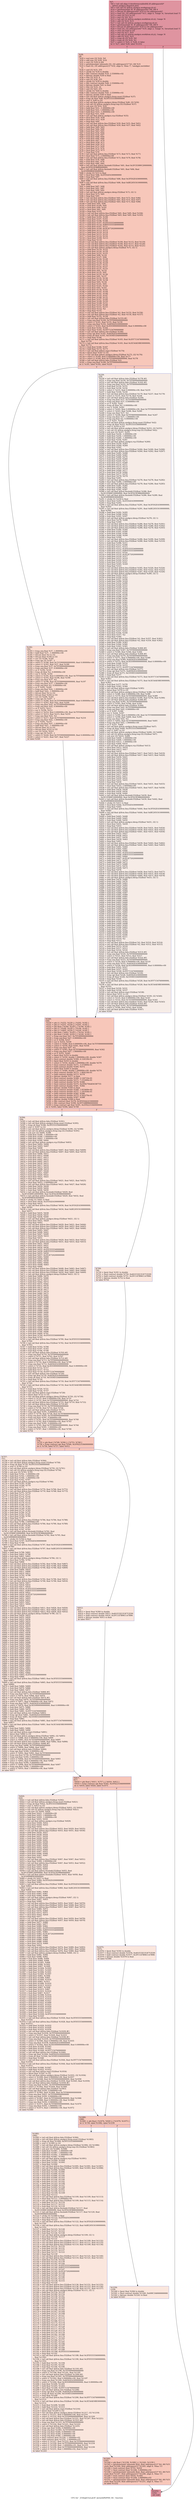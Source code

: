 digraph "CFG for '_Z18rgbUtoLab3F_kerneliifPjPfS0_S0_' function" {
	label="CFG for '_Z18rgbUtoLab3F_kerneliifPjPfS0_S0_' function";

	Node0x4d6b4e0 [shape=record,color="#b70d28ff", style=filled, fillcolor="#b70d2870",label="{%7:\l  %8 = tail call align 4 dereferenceable(64) i8 addrspace(4)*\l... @llvm.amdgcn.dispatch.ptr()\l  %9 = tail call i32 @llvm.amdgcn.workgroup.id.x()\l  %10 = getelementptr i8, i8 addrspace(4)* %8, i64 4\l  %11 = bitcast i8 addrspace(4)* %10 to i16 addrspace(4)*\l  %12 = load i16, i16 addrspace(4)* %11, align 4, !range !4, !invariant.load !5\l  %13 = zext i16 %12 to i32\l  %14 = mul i32 %9, %13\l  %15 = tail call i32 @llvm.amdgcn.workitem.id.x(), !range !6\l  %16 = add i32 %14, %15\l  %17 = tail call i32 @llvm.amdgcn.workgroup.id.y()\l  %18 = getelementptr i8, i8 addrspace(4)* %8, i64 6\l  %19 = bitcast i8 addrspace(4)* %18 to i16 addrspace(4)*\l  %20 = load i16, i16 addrspace(4)* %19, align 2, !range !4, !invariant.load !5\l  %21 = zext i16 %20 to i32\l  %22 = mul i32 %17, %21\l  %23 = tail call i32 @llvm.amdgcn.workitem.id.y(), !range !6\l  %24 = add i32 %22, %23\l  %25 = icmp slt i32 %16, %0\l  %26 = icmp slt i32 %24, %1\l  %27 = select i1 %25, i1 %26, i1 false\l  br i1 %27, label %28, label %1252\l|{<s0>T|<s1>F}}"];
	Node0x4d6b4e0:s0 -> Node0x4d6ef70;
	Node0x4d6b4e0:s1 -> Node0x4d6f000;
	Node0x4d6ef70 [shape=record,color="#3d50c3ff", style=filled, fillcolor="#ec7f6370",label="{%28:\l28:                                               \l  %29 = mul nsw i32 %24, %0\l  %30 = add nsw i32 %29, %16\l  %31 = sext i32 %30 to i64\l  %32 = getelementptr inbounds i32, i32 addrspace(1)* %3, i64 %31\l  %33 = load i32, i32 addrspace(1)* %32, align 4, !tbaa !7, !amdgpu.noclobber\l... !5\l  %34 = and i32 %33, 255\l  %35 = uitofp i32 %34 to double\l  %36 = fdiv contract double %35, 2.550000e+02\l  %37 = fptrunc double %36 to float\l  %38 = lshr i32 %33, 8\l  %39 = and i32 %38, 255\l  %40 = uitofp i32 %39 to double\l  %41 = fdiv contract double %40, 2.550000e+02\l  %42 = fptrunc double %41 to float\l  %43 = lshr i32 %33, 16\l  %44 = and i32 %43, 255\l  %45 = uitofp i32 %44 to double\l  %46 = fdiv contract double %45, 2.550000e+02\l  %47 = fptrunc double %46 to float\l  %48 = tail call float @llvm.amdgcn.frexp.mant.f32(float %37)\l  %49 = fcmp olt float %48, 0x3FE5555560000000\l  %50 = zext i1 %49 to i32\l  %51 = tail call float @llvm.amdgcn.ldexp.f32(float %48, i32 %50)\l  %52 = tail call i32 @llvm.amdgcn.frexp.exp.i32.f32(float %37)\l  %53 = sub nsw i32 %52, %50\l  %54 = fadd float %51, -1.000000e+00\l  %55 = fadd float %51, 1.000000e+00\l  %56 = fadd float %55, -1.000000e+00\l  %57 = fsub float %51, %56\l  %58 = tail call float @llvm.amdgcn.rcp.f32(float %55)\l  %59 = fmul float %54, %58\l  %60 = fmul float %55, %59\l  %61 = fneg float %60\l  %62 = tail call float @llvm.fma.f32(float %59, float %55, float %61)\l  %63 = tail call float @llvm.fma.f32(float %59, float %57, float %62)\l  %64 = fadd float %60, %63\l  %65 = fsub float %64, %60\l  %66 = fsub float %63, %65\l  %67 = fsub float %54, %64\l  %68 = fsub float %54, %67\l  %69 = fsub float %68, %64\l  %70 = fsub float %69, %66\l  %71 = fadd float %67, %70\l  %72 = fmul float %58, %71\l  %73 = fadd float %59, %72\l  %74 = fsub float %73, %59\l  %75 = fsub float %72, %74\l  %76 = fmul float %73, %73\l  %77 = fneg float %76\l  %78 = tail call float @llvm.fma.f32(float %73, float %73, float %77)\l  %79 = fmul float %75, 2.000000e+00\l  %80 = tail call float @llvm.fma.f32(float %73, float %79, float %78)\l  %81 = fadd float %76, %80\l  %82 = fsub float %81, %76\l  %83 = fsub float %80, %82\l  %84 = tail call float @llvm.fmuladd.f32(float %81, float 0x3FCED89C20000000,\l... float 0x3FD23E9880000000)\l  %85 = tail call float @llvm.fmuladd.f32(float %81, float %84, float\l... 0x3FD999BDE0000000)\l  %86 = sitofp i32 %53 to float\l  %87 = fmul float %86, 0x3FE62E4300000000\l  %88 = fneg float %87\l  %89 = tail call float @llvm.fma.f32(float %86, float 0x3FE62E4300000000,\l... float %88)\l  %90 = tail call float @llvm.fma.f32(float %86, float 0xBE205C6100000000,\l... float %89)\l  %91 = fadd float %87, %90\l  %92 = fsub float %91, %87\l  %93 = fsub float %90, %92\l  %94 = tail call float @llvm.amdgcn.ldexp.f32(float %73, i32 1)\l  %95 = fmul float %73, %81\l  %96 = fneg float %95\l  %97 = tail call float @llvm.fma.f32(float %81, float %73, float %96)\l  %98 = tail call float @llvm.fma.f32(float %81, float %75, float %97)\l  %99 = tail call float @llvm.fma.f32(float %83, float %73, float %98)\l  %100 = fadd float %95, %99\l  %101 = fsub float %100, %95\l  %102 = fsub float %99, %101\l  %103 = fmul float %81, %85\l  %104 = fneg float %103\l  %105 = tail call float @llvm.fma.f32(float %81, float %85, float %104)\l  %106 = tail call float @llvm.fma.f32(float %83, float %85, float %105)\l  %107 = fadd float %103, %106\l  %108 = fsub float %107, %103\l  %109 = fsub float %106, %108\l  %110 = fadd float %107, 0x3FE5555540000000\l  %111 = fadd float %110, 0xBFE5555540000000\l  %112 = fsub float %107, %111\l  %113 = fadd float %109, 0x3E2E720200000000\l  %114 = fadd float %113, %112\l  %115 = fadd float %110, %114\l  %116 = fsub float %115, %110\l  %117 = fsub float %114, %116\l  %118 = fmul float %100, %115\l  %119 = fneg float %118\l  %120 = tail call float @llvm.fma.f32(float %100, float %115, float %119)\l  %121 = tail call float @llvm.fma.f32(float %100, float %117, float %120)\l  %122 = tail call float @llvm.fma.f32(float %102, float %115, float %121)\l  %123 = tail call float @llvm.amdgcn.ldexp.f32(float %75, i32 1)\l  %124 = fadd float %118, %122\l  %125 = fsub float %124, %118\l  %126 = fsub float %122, %125\l  %127 = fadd float %94, %124\l  %128 = fsub float %127, %94\l  %129 = fsub float %124, %128\l  %130 = fadd float %123, %126\l  %131 = fadd float %130, %129\l  %132 = fadd float %127, %131\l  %133 = fsub float %132, %127\l  %134 = fsub float %131, %133\l  %135 = fadd float %91, %132\l  %136 = fsub float %135, %91\l  %137 = fsub float %135, %136\l  %138 = fsub float %91, %137\l  %139 = fsub float %132, %136\l  %140 = fadd float %139, %138\l  %141 = fadd float %93, %134\l  %142 = fsub float %141, %93\l  %143 = fsub float %141, %142\l  %144 = fsub float %93, %143\l  %145 = fsub float %134, %142\l  %146 = fadd float %145, %144\l  %147 = fadd float %141, %140\l  %148 = fadd float %135, %147\l  %149 = fsub float %148, %135\l  %150 = fsub float %147, %149\l  %151 = fadd float %146, %150\l  %152 = fadd float %148, %151\l  %153 = fsub float %152, %148\l  %154 = fsub float %151, %153\l  %155 = fmul float %152, %2\l  %156 = fneg float %155\l  %157 = tail call float @llvm.fma.f32(float %2, float %152, float %156)\l  %158 = tail call float @llvm.fma.f32(float %2, float %154, float %157)\l  %159 = fadd float %155, %158\l  %160 = tail call float @llvm.fabs.f32(float %155) #3\l  %161 = fcmp oeq float %160, 0x7FF0000000000000\l  %162 = select i1 %161, float %155, float %159\l  %163 = fcmp oeq float %162, 0x40562E4300000000\l  %164 = select i1 %163, float 0x3EE0000000000000, float 0.000000e+00\l  %165 = fsub float %162, %164\l  %166 = fmul float %165, 0x3FF7154760000000\l  %167 = tail call float @llvm.rint.f32(float %166)\l  %168 = fcmp ogt float %165, 0x40562E4300000000\l  %169 = fcmp olt float %165, 0xC059D1DA00000000\l  %170 = fneg float %166\l  %171 = tail call float @llvm.fma.f32(float %165, float 0x3FF7154760000000,\l... float %170)\l  %172 = tail call float @llvm.fma.f32(float %165, float 0x3E54AE0BE0000000,\l... float %171)\l  %173 = fsub float %166, %167\l  %174 = fadd float %172, %173\l  %175 = tail call float @llvm.exp2.f32(float %174)\l  %176 = fptosi float %167 to i32\l  %177 = tail call float @llvm.amdgcn.ldexp.f32(float %175, i32 %176)\l  %178 = select i1 %169, float 0.000000e+00, float %177\l  %179 = select i1 %168, float 0x7FF0000000000000, float %178\l  %180 = tail call float @llvm.fabs.f32(float %2)\l  %181 = fcmp oeq float %180, 0x7FF0000000000000\l  br i1 %181, label %182, label %229\l|{<s0>T|<s1>F}}"];
	Node0x4d6ef70:s0 -> Node0x4d77ae0;
	Node0x4d6ef70:s1 -> Node0x4d77b30;
	Node0x4d77ae0 [shape=record,color="#3d50c3ff", style=filled, fillcolor="#f7b39670",label="{%182:\l182:                                              \l  %183 = fcmp oeq float %37, 1.000000e+00\l  %184 = fadd float %37, -1.000000e+00\l  %185 = bitcast float %2 to i32\l  %186 = bitcast float %184 to i32\l  %187 = xor i32 %186, %185\l  %188 = icmp sgt i32 %187, -1\l  %189 = select i1 %188, float 0x7FF0000000000000, float 0.000000e+00\l  %190 = select i1 %183, float %37, float %189\l  %191 = fcmp oeq float %37, 0x7FF0000000000000\l  %192 = fcmp oeq float %37, 0.000000e+00\l  %193 = or i1 %192, %191\l  %194 = fcmp olt float %2, 0.000000e+00\l  %195 = xor i1 %194, %192\l  %196 = select i1 %195, float 0.000000e+00, float 0x7FF0000000000000\l  %197 = select i1 %193, float %196, float %190\l  %198 = fcmp uno float %37, %2\l  %199 = select i1 %198, float 0x7FF8000000000000, float %197\l  %200 = fcmp oeq float %37, 1.000000e+00\l  %201 = fcmp oeq float %2, 0.000000e+00\l  %202 = or i1 %201, %200\l  %203 = fcmp oeq float %42, 1.000000e+00\l  %204 = fadd float %42, -1.000000e+00\l  %205 = bitcast float %2 to i32\l  %206 = bitcast float %204 to i32\l  %207 = xor i32 %206, %205\l  %208 = icmp sgt i32 %207, -1\l  %209 = select i1 %208, float 0x7FF0000000000000, float 0.000000e+00\l  %210 = select i1 %203, float %42, float %209\l  %211 = fcmp oeq float %42, 0x7FF0000000000000\l  %212 = fcmp oeq float %42, 0.000000e+00\l  %213 = or i1 %212, %211\l  %214 = xor i1 %194, %212\l  %215 = select i1 %214, float 0.000000e+00, float 0x7FF0000000000000\l  %216 = select i1 %213, float %215, float %210\l  %217 = fcmp uno float %42, %2\l  %218 = select i1 %217, float 0x7FF8000000000000, float %216\l  %219 = fcmp oeq float %42, 1.000000e+00\l  %220 = or i1 %201, %219\l  %221 = fcmp oeq float %47, 1.000000e+00\l  %222 = fadd float %47, -1.000000e+00\l  %223 = bitcast float %2 to i32\l  %224 = bitcast float %222 to i32\l  %225 = xor i32 %224, %223\l  %226 = icmp sgt i32 %225, -1\l  %227 = select i1 %226, float 0x7FF0000000000000, float 0.000000e+00\l  %228 = select i1 %221, float %47, float %227\l  br label %549\l}"];
	Node0x4d77ae0 -> Node0x4d79710;
	Node0x4d77b30 [shape=record,color="#3d50c3ff", style=filled, fillcolor="#ead5c970",label="{%229:\l229:                                              \l  %230 = tail call float @llvm.fabs.f32(float %179) #3\l  %231 = fcmp oeq float %230, 0x7FF0000000000000\l  %232 = tail call float @llvm.fabs.f32(float %162) #3\l  %233 = fcmp oeq float %232, 0x7FF0000000000000\l  %234 = fsub float %159, %155\l  %235 = fsub float %158, %234\l  %236 = select i1 %233, float 0.000000e+00, float %235\l  %237 = fadd float %164, %236\l  %238 = tail call float @llvm.fma.f32(float %179, float %237, float %179)\l  %239 = select i1 %231, float %179, float %238\l  %240 = tail call float @llvm.fabs.f32(float %239)\l  %241 = fcmp oeq float %37, 0x7FF0000000000000\l  %242 = fcmp oeq float %37, 0.000000e+00\l  %243 = or i1 %242, %241\l  %244 = fcmp olt float %2, 0.000000e+00\l  %245 = xor i1 %244, %242\l  %246 = select i1 %245, float 0.000000e+00, float 0x7FF0000000000000\l  %247 = select i1 %243, float %246, float %240\l  %248 = fcmp uno float %37, %2\l  %249 = select i1 %248, float 0x7FF8000000000000, float %247\l  %250 = fcmp oeq float %37, 1.000000e+00\l  %251 = fcmp oeq float %2, 0.000000e+00\l  %252 = or i1 %251, %250\l  %253 = tail call float @llvm.amdgcn.frexp.mant.f32(float %42)\l  %254 = fcmp olt float %253, 0x3FE5555560000000\l  %255 = zext i1 %254 to i32\l  %256 = tail call float @llvm.amdgcn.ldexp.f32(float %253, i32 %255)\l  %257 = tail call i32 @llvm.amdgcn.frexp.exp.i32.f32(float %42)\l  %258 = sub nsw i32 %257, %255\l  %259 = fadd float %256, -1.000000e+00\l  %260 = fadd float %256, 1.000000e+00\l  %261 = fadd float %260, -1.000000e+00\l  %262 = fsub float %256, %261\l  %263 = tail call float @llvm.amdgcn.rcp.f32(float %260)\l  %264 = fmul float %259, %263\l  %265 = fmul float %260, %264\l  %266 = fneg float %265\l  %267 = tail call float @llvm.fma.f32(float %264, float %260, float %266)\l  %268 = tail call float @llvm.fma.f32(float %264, float %262, float %267)\l  %269 = fadd float %265, %268\l  %270 = fsub float %269, %265\l  %271 = fsub float %268, %270\l  %272 = fsub float %259, %269\l  %273 = fsub float %259, %272\l  %274 = fsub float %273, %269\l  %275 = fsub float %274, %271\l  %276 = fadd float %272, %275\l  %277 = fmul float %263, %276\l  %278 = fadd float %264, %277\l  %279 = fsub float %278, %264\l  %280 = fsub float %277, %279\l  %281 = fmul float %278, %278\l  %282 = fneg float %281\l  %283 = tail call float @llvm.fma.f32(float %278, float %278, float %282)\l  %284 = fmul float %280, 2.000000e+00\l  %285 = tail call float @llvm.fma.f32(float %278, float %284, float %283)\l  %286 = fadd float %281, %285\l  %287 = fsub float %286, %281\l  %288 = fsub float %285, %287\l  %289 = tail call float @llvm.fmuladd.f32(float %286, float\l... 0x3FCED89C20000000, float 0x3FD23E9880000000)\l  %290 = tail call float @llvm.fmuladd.f32(float %286, float %289, float\l... 0x3FD999BDE0000000)\l  %291 = sitofp i32 %258 to float\l  %292 = fmul float %291, 0x3FE62E4300000000\l  %293 = fneg float %292\l  %294 = tail call float @llvm.fma.f32(float %291, float 0x3FE62E4300000000,\l... float %293)\l  %295 = tail call float @llvm.fma.f32(float %291, float 0xBE205C6100000000,\l... float %294)\l  %296 = fadd float %292, %295\l  %297 = fsub float %296, %292\l  %298 = fsub float %295, %297\l  %299 = tail call float @llvm.amdgcn.ldexp.f32(float %278, i32 1)\l  %300 = fmul float %278, %286\l  %301 = fneg float %300\l  %302 = tail call float @llvm.fma.f32(float %286, float %278, float %301)\l  %303 = tail call float @llvm.fma.f32(float %286, float %280, float %302)\l  %304 = tail call float @llvm.fma.f32(float %288, float %278, float %303)\l  %305 = fadd float %300, %304\l  %306 = fsub float %305, %300\l  %307 = fsub float %304, %306\l  %308 = fmul float %286, %290\l  %309 = fneg float %308\l  %310 = tail call float @llvm.fma.f32(float %286, float %290, float %309)\l  %311 = tail call float @llvm.fma.f32(float %288, float %290, float %310)\l  %312 = fadd float %308, %311\l  %313 = fsub float %312, %308\l  %314 = fsub float %311, %313\l  %315 = fadd float %312, 0x3FE5555540000000\l  %316 = fadd float %315, 0xBFE5555540000000\l  %317 = fsub float %312, %316\l  %318 = fadd float %314, 0x3E2E720200000000\l  %319 = fadd float %318, %317\l  %320 = fadd float %315, %319\l  %321 = fsub float %320, %315\l  %322 = fsub float %319, %321\l  %323 = fmul float %305, %320\l  %324 = fneg float %323\l  %325 = tail call float @llvm.fma.f32(float %305, float %320, float %324)\l  %326 = tail call float @llvm.fma.f32(float %305, float %322, float %325)\l  %327 = tail call float @llvm.fma.f32(float %307, float %320, float %326)\l  %328 = tail call float @llvm.amdgcn.ldexp.f32(float %280, i32 1)\l  %329 = fadd float %323, %327\l  %330 = fsub float %329, %323\l  %331 = fsub float %327, %330\l  %332 = fadd float %299, %329\l  %333 = fsub float %332, %299\l  %334 = fsub float %329, %333\l  %335 = fadd float %328, %331\l  %336 = fadd float %335, %334\l  %337 = fadd float %332, %336\l  %338 = fsub float %337, %332\l  %339 = fsub float %336, %338\l  %340 = fadd float %296, %337\l  %341 = fsub float %340, %296\l  %342 = fsub float %340, %341\l  %343 = fsub float %296, %342\l  %344 = fsub float %337, %341\l  %345 = fadd float %344, %343\l  %346 = fadd float %298, %339\l  %347 = fsub float %346, %298\l  %348 = fsub float %346, %347\l  %349 = fsub float %298, %348\l  %350 = fsub float %339, %347\l  %351 = fadd float %350, %349\l  %352 = fadd float %346, %345\l  %353 = fadd float %340, %352\l  %354 = fsub float %353, %340\l  %355 = fsub float %352, %354\l  %356 = fadd float %351, %355\l  %357 = fadd float %353, %356\l  %358 = fsub float %357, %353\l  %359 = fsub float %356, %358\l  %360 = fmul float %357, %2\l  %361 = fneg float %360\l  %362 = tail call float @llvm.fma.f32(float %2, float %357, float %361)\l  %363 = tail call float @llvm.fma.f32(float %2, float %359, float %362)\l  %364 = fadd float %360, %363\l  %365 = fsub float %364, %360\l  %366 = fsub float %363, %365\l  %367 = tail call float @llvm.fabs.f32(float %360) #3\l  %368 = fcmp oeq float %367, 0x7FF0000000000000\l  %369 = select i1 %368, float %360, float %364\l  %370 = tail call float @llvm.fabs.f32(float %369) #3\l  %371 = fcmp oeq float %370, 0x7FF0000000000000\l  %372 = select i1 %371, float 0.000000e+00, float %366\l  %373 = fcmp oeq float %369, 0x40562E4300000000\l  %374 = select i1 %373, float 0x3EE0000000000000, float 0.000000e+00\l  %375 = fsub float %369, %374\l  %376 = fadd float %374, %372\l  %377 = fmul float %375, 0x3FF7154760000000\l  %378 = tail call float @llvm.rint.f32(float %377)\l  %379 = fcmp ogt float %375, 0x40562E4300000000\l  %380 = fcmp olt float %375, 0xC059D1DA00000000\l  %381 = fneg float %377\l  %382 = tail call float @llvm.fma.f32(float %375, float 0x3FF7154760000000,\l... float %381)\l  %383 = tail call float @llvm.fma.f32(float %375, float 0x3E54AE0BE0000000,\l... float %382)\l  %384 = fsub float %377, %378\l  %385 = fadd float %383, %384\l  %386 = tail call float @llvm.exp2.f32(float %385)\l  %387 = fptosi float %378 to i32\l  %388 = tail call float @llvm.amdgcn.ldexp.f32(float %386, i32 %387)\l  %389 = select i1 %380, float 0.000000e+00, float %388\l  %390 = select i1 %379, float 0x7FF0000000000000, float %389\l  %391 = tail call float @llvm.fma.f32(float %390, float %376, float %390)\l  %392 = tail call float @llvm.fabs.f32(float %390) #3\l  %393 = fcmp oeq float %392, 0x7FF0000000000000\l  %394 = select i1 %393, float %390, float %391\l  %395 = tail call float @llvm.fabs.f32(float %394)\l  %396 = fcmp oeq float %42, 0x7FF0000000000000\l  %397 = fcmp oeq float %42, 0.000000e+00\l  %398 = or i1 %397, %396\l  %399 = xor i1 %244, %397\l  %400 = select i1 %399, float 0.000000e+00, float 0x7FF0000000000000\l  %401 = select i1 %398, float %400, float %395\l  %402 = fcmp uno float %42, %2\l  %403 = select i1 %402, float 0x7FF8000000000000, float %401\l  %404 = fcmp oeq float %42, 1.000000e+00\l  %405 = or i1 %251, %404\l  %406 = tail call float @llvm.amdgcn.frexp.mant.f32(float %47)\l  %407 = fcmp olt float %406, 0x3FE5555560000000\l  %408 = zext i1 %407 to i32\l  %409 = tail call float @llvm.amdgcn.ldexp.f32(float %406, i32 %408)\l  %410 = tail call i32 @llvm.amdgcn.frexp.exp.i32.f32(float %47)\l  %411 = sub nsw i32 %410, %408\l  %412 = fadd float %409, -1.000000e+00\l  %413 = fadd float %409, 1.000000e+00\l  %414 = fadd float %413, -1.000000e+00\l  %415 = fsub float %409, %414\l  %416 = tail call float @llvm.amdgcn.rcp.f32(float %413)\l  %417 = fmul float %412, %416\l  %418 = fmul float %413, %417\l  %419 = fneg float %418\l  %420 = tail call float @llvm.fma.f32(float %417, float %413, float %419)\l  %421 = tail call float @llvm.fma.f32(float %417, float %415, float %420)\l  %422 = fadd float %418, %421\l  %423 = fsub float %422, %418\l  %424 = fsub float %421, %423\l  %425 = fsub float %412, %422\l  %426 = fsub float %412, %425\l  %427 = fsub float %426, %422\l  %428 = fsub float %427, %424\l  %429 = fadd float %425, %428\l  %430 = fmul float %416, %429\l  %431 = fadd float %417, %430\l  %432 = fsub float %431, %417\l  %433 = fsub float %430, %432\l  %434 = fmul float %431, %431\l  %435 = fneg float %434\l  %436 = tail call float @llvm.fma.f32(float %431, float %431, float %435)\l  %437 = fmul float %433, 2.000000e+00\l  %438 = tail call float @llvm.fma.f32(float %431, float %437, float %436)\l  %439 = fadd float %434, %438\l  %440 = fsub float %439, %434\l  %441 = fsub float %438, %440\l  %442 = tail call float @llvm.fmuladd.f32(float %439, float\l... 0x3FCED89C20000000, float 0x3FD23E9880000000)\l  %443 = tail call float @llvm.fmuladd.f32(float %439, float %442, float\l... 0x3FD999BDE0000000)\l  %444 = sitofp i32 %411 to float\l  %445 = fmul float %444, 0x3FE62E4300000000\l  %446 = fneg float %445\l  %447 = tail call float @llvm.fma.f32(float %444, float 0x3FE62E4300000000,\l... float %446)\l  %448 = tail call float @llvm.fma.f32(float %444, float 0xBE205C6100000000,\l... float %447)\l  %449 = fadd float %445, %448\l  %450 = fsub float %449, %445\l  %451 = fsub float %448, %450\l  %452 = tail call float @llvm.amdgcn.ldexp.f32(float %431, i32 1)\l  %453 = fmul float %431, %439\l  %454 = fneg float %453\l  %455 = tail call float @llvm.fma.f32(float %439, float %431, float %454)\l  %456 = tail call float @llvm.fma.f32(float %439, float %433, float %455)\l  %457 = tail call float @llvm.fma.f32(float %441, float %431, float %456)\l  %458 = fadd float %453, %457\l  %459 = fsub float %458, %453\l  %460 = fsub float %457, %459\l  %461 = fmul float %439, %443\l  %462 = fneg float %461\l  %463 = tail call float @llvm.fma.f32(float %439, float %443, float %462)\l  %464 = tail call float @llvm.fma.f32(float %441, float %443, float %463)\l  %465 = fadd float %461, %464\l  %466 = fsub float %465, %461\l  %467 = fsub float %464, %466\l  %468 = fadd float %465, 0x3FE5555540000000\l  %469 = fadd float %468, 0xBFE5555540000000\l  %470 = fsub float %465, %469\l  %471 = fadd float %467, 0x3E2E720200000000\l  %472 = fadd float %471, %470\l  %473 = fadd float %468, %472\l  %474 = fsub float %473, %468\l  %475 = fsub float %472, %474\l  %476 = fmul float %458, %473\l  %477 = fneg float %476\l  %478 = tail call float @llvm.fma.f32(float %458, float %473, float %477)\l  %479 = tail call float @llvm.fma.f32(float %458, float %475, float %478)\l  %480 = tail call float @llvm.fma.f32(float %460, float %473, float %479)\l  %481 = tail call float @llvm.amdgcn.ldexp.f32(float %433, i32 1)\l  %482 = fadd float %476, %480\l  %483 = fsub float %482, %476\l  %484 = fsub float %480, %483\l  %485 = fadd float %452, %482\l  %486 = fsub float %485, %452\l  %487 = fsub float %482, %486\l  %488 = fadd float %481, %484\l  %489 = fadd float %488, %487\l  %490 = fadd float %485, %489\l  %491 = fsub float %490, %485\l  %492 = fsub float %489, %491\l  %493 = fadd float %449, %490\l  %494 = fsub float %493, %449\l  %495 = fsub float %493, %494\l  %496 = fsub float %449, %495\l  %497 = fsub float %490, %494\l  %498 = fadd float %497, %496\l  %499 = fadd float %451, %492\l  %500 = fsub float %499, %451\l  %501 = fsub float %499, %500\l  %502 = fsub float %451, %501\l  %503 = fsub float %492, %500\l  %504 = fadd float %503, %502\l  %505 = fadd float %499, %498\l  %506 = fadd float %493, %505\l  %507 = fsub float %506, %493\l  %508 = fsub float %505, %507\l  %509 = fadd float %504, %508\l  %510 = fadd float %506, %509\l  %511 = fsub float %510, %506\l  %512 = fsub float %509, %511\l  %513 = fmul float %510, %2\l  %514 = fneg float %513\l  %515 = tail call float @llvm.fma.f32(float %2, float %510, float %514)\l  %516 = tail call float @llvm.fma.f32(float %2, float %512, float %515)\l  %517 = fadd float %513, %516\l  %518 = fsub float %517, %513\l  %519 = fsub float %516, %518\l  %520 = tail call float @llvm.fabs.f32(float %513) #3\l  %521 = fcmp oeq float %520, 0x7FF0000000000000\l  %522 = select i1 %521, float %513, float %517\l  %523 = tail call float @llvm.fabs.f32(float %522) #3\l  %524 = fcmp oeq float %523, 0x7FF0000000000000\l  %525 = select i1 %524, float 0.000000e+00, float %519\l  %526 = fcmp oeq float %522, 0x40562E4300000000\l  %527 = select i1 %526, float 0x3EE0000000000000, float 0.000000e+00\l  %528 = fsub float %522, %527\l  %529 = fadd float %527, %525\l  %530 = fmul float %528, 0x3FF7154760000000\l  %531 = tail call float @llvm.rint.f32(float %530)\l  %532 = fcmp ogt float %528, 0x40562E4300000000\l  %533 = fcmp olt float %528, 0xC059D1DA00000000\l  %534 = fneg float %530\l  %535 = tail call float @llvm.fma.f32(float %528, float 0x3FF7154760000000,\l... float %534)\l  %536 = tail call float @llvm.fma.f32(float %528, float 0x3E54AE0BE0000000,\l... float %535)\l  %537 = fsub float %530, %531\l  %538 = fadd float %536, %537\l  %539 = tail call float @llvm.exp2.f32(float %538)\l  %540 = fptosi float %531 to i32\l  %541 = tail call float @llvm.amdgcn.ldexp.f32(float %539, i32 %540)\l  %542 = select i1 %533, float 0.000000e+00, float %541\l  %543 = select i1 %532, float 0x7FF0000000000000, float %542\l  %544 = tail call float @llvm.fma.f32(float %543, float %529, float %543)\l  %545 = tail call float @llvm.fabs.f32(float %543) #3\l  %546 = fcmp oeq float %545, 0x7FF0000000000000\l  %547 = select i1 %546, float %543, float %544\l  %548 = tail call float @llvm.fabs.f32(float %547)\l  br label %549\l}"];
	Node0x4d77b30 -> Node0x4d79710;
	Node0x4d79710 [shape=record,color="#3d50c3ff", style=filled, fillcolor="#ec7f6370",label="{%549:\l549:                                              \l  %550 = phi i1 [ %252, %229 ], [ %202, %182 ]\l  %551 = phi i1 [ %251, %229 ], [ %201, %182 ]\l  %552 = phi float [ %249, %229 ], [ %199, %182 ]\l  %553 = phi i1 [ %244, %229 ], [ %194, %182 ]\l  %554 = phi i1 [ %405, %229 ], [ %220, %182 ]\l  %555 = phi float [ %403, %229 ], [ %218, %182 ]\l  %556 = phi float [ %548, %229 ], [ %228, %182 ]\l  %557 = fcmp oeq float %47, 0x7FF0000000000000\l  %558 = fcmp oeq float %47, 0.000000e+00\l  %559 = or i1 %558, %557\l  %560 = xor i1 %553, %558\l  %561 = select i1 %560, float 0.000000e+00, float 0x7FF0000000000000\l  %562 = select i1 %559, float %561, float %556\l  %563 = fcmp uno float %47, %2\l  %564 = select i1 %563, float 0x7FF8000000000000, float %562\l  %565 = fcmp oeq float %47, 1.000000e+00\l  %566 = or i1 %551, %565\l  %567 = fpext float %552 to double\l  %568 = select i1 %550, double 1.000000e+00, double %567\l  %569 = fmul contract double %568, 4.124530e-01\l  %570 = fpext float %555 to double\l  %571 = select i1 %554, double 1.000000e+00, double %570\l  %572 = fmul contract double %571, 3.575800e-01\l  %573 = fadd contract double %569, %572\l  %574 = fpext float %564 to double\l  %575 = select i1 %566, double 1.000000e+00, double %574\l  %576 = fmul contract double %575, 1.804230e-01\l  %577 = fadd contract double %573, %576\l  %578 = fptrunc double %577 to float\l  %579 = fmul contract double %568, 2.126710e-01\l  %580 = fmul contract double %571, 7.151600e-01\l  %581 = fadd contract double %579, %580\l  %582 = fmul contract double %575, 0x3FB279AAE6C8F755\l  %583 = fadd contract double %581, %582\l  %584 = fptrunc double %583 to float\l  %585 = fmul contract double %568, 1.933400e-02\l  %586 = fmul contract double %571, 1.191930e-01\l  %587 = fadd contract double %585, %586\l  %588 = fmul contract double %575, 9.502270e-01\l  %589 = fadd contract double %587, %588\l  %590 = fptrunc double %589 to float\l  %591 = fdiv contract float %578, 0x3FEE6A22C0000000\l  %592 = fdiv contract float %590, 0x3FF16B8960000000\l  %593 = fcmp contract ogt float %591, 0x3F82231840000000\l  br i1 %593, label %594, label %749\l|{<s0>T|<s1>F}}"];
	Node0x4d79710:s0 -> Node0x4d8a800;
	Node0x4d79710:s1 -> Node0x4d8a890;
	Node0x4d8a800 [shape=record,color="#3d50c3ff", style=filled, fillcolor="#f3c7b170",label="{%594:\l594:                                              \l  %595 = tail call float @llvm.fabs.f32(float %591)\l  %596 = tail call float @llvm.amdgcn.frexp.mant.f32(float %595)\l  %597 = fcmp olt float %596, 0x3FE5555560000000\l  %598 = zext i1 %597 to i32\l  %599 = tail call float @llvm.amdgcn.ldexp.f32(float %596, i32 %598)\l  %600 = tail call i32 @llvm.amdgcn.frexp.exp.i32.f32(float %595)\l  %601 = sub nsw i32 %600, %598\l  %602 = fadd float %599, -1.000000e+00\l  %603 = fadd float %599, 1.000000e+00\l  %604 = fadd float %603, -1.000000e+00\l  %605 = fsub float %599, %604\l  %606 = tail call float @llvm.amdgcn.rcp.f32(float %603)\l  %607 = fmul float %602, %606\l  %608 = fmul float %603, %607\l  %609 = fneg float %608\l  %610 = tail call float @llvm.fma.f32(float %607, float %603, float %609)\l  %611 = tail call float @llvm.fma.f32(float %607, float %605, float %610)\l  %612 = fadd float %608, %611\l  %613 = fsub float %612, %608\l  %614 = fsub float %611, %613\l  %615 = fsub float %602, %612\l  %616 = fsub float %602, %615\l  %617 = fsub float %616, %612\l  %618 = fsub float %617, %614\l  %619 = fadd float %615, %618\l  %620 = fmul float %606, %619\l  %621 = fadd float %607, %620\l  %622 = fsub float %621, %607\l  %623 = fsub float %620, %622\l  %624 = fmul float %621, %621\l  %625 = fneg float %624\l  %626 = tail call float @llvm.fma.f32(float %621, float %621, float %625)\l  %627 = fmul float %623, 2.000000e+00\l  %628 = tail call float @llvm.fma.f32(float %621, float %627, float %626)\l  %629 = fadd float %624, %628\l  %630 = fsub float %629, %624\l  %631 = fsub float %628, %630\l  %632 = tail call float @llvm.fmuladd.f32(float %629, float\l... 0x3FCED89C20000000, float 0x3FD23E9880000000)\l  %633 = tail call float @llvm.fmuladd.f32(float %629, float %632, float\l... 0x3FD999BDE0000000)\l  %634 = sitofp i32 %601 to float\l  %635 = fmul float %634, 0x3FE62E4300000000\l  %636 = fneg float %635\l  %637 = tail call float @llvm.fma.f32(float %634, float 0x3FE62E4300000000,\l... float %636)\l  %638 = tail call float @llvm.fma.f32(float %634, float 0xBE205C6100000000,\l... float %637)\l  %639 = fadd float %635, %638\l  %640 = fsub float %639, %635\l  %641 = fsub float %638, %640\l  %642 = tail call float @llvm.amdgcn.ldexp.f32(float %621, i32 1)\l  %643 = fmul float %621, %629\l  %644 = fneg float %643\l  %645 = tail call float @llvm.fma.f32(float %629, float %621, float %644)\l  %646 = tail call float @llvm.fma.f32(float %629, float %623, float %645)\l  %647 = tail call float @llvm.fma.f32(float %631, float %621, float %646)\l  %648 = fadd float %643, %647\l  %649 = fsub float %648, %643\l  %650 = fsub float %647, %649\l  %651 = fmul float %629, %633\l  %652 = fneg float %651\l  %653 = tail call float @llvm.fma.f32(float %629, float %633, float %652)\l  %654 = tail call float @llvm.fma.f32(float %631, float %633, float %653)\l  %655 = fadd float %651, %654\l  %656 = fsub float %655, %651\l  %657 = fsub float %654, %656\l  %658 = fadd float %655, 0x3FE5555540000000\l  %659 = fadd float %658, 0xBFE5555540000000\l  %660 = fsub float %655, %659\l  %661 = fadd float %657, 0x3E2E720200000000\l  %662 = fadd float %661, %660\l  %663 = fadd float %658, %662\l  %664 = fsub float %663, %658\l  %665 = fsub float %662, %664\l  %666 = fmul float %648, %663\l  %667 = fneg float %666\l  %668 = tail call float @llvm.fma.f32(float %648, float %663, float %667)\l  %669 = tail call float @llvm.fma.f32(float %648, float %665, float %668)\l  %670 = tail call float @llvm.fma.f32(float %650, float %663, float %669)\l  %671 = tail call float @llvm.amdgcn.ldexp.f32(float %623, i32 1)\l  %672 = fadd float %666, %670\l  %673 = fsub float %672, %666\l  %674 = fsub float %670, %673\l  %675 = fadd float %642, %672\l  %676 = fsub float %675, %642\l  %677 = fsub float %672, %676\l  %678 = fadd float %671, %674\l  %679 = fadd float %678, %677\l  %680 = fadd float %675, %679\l  %681 = fsub float %680, %675\l  %682 = fsub float %679, %681\l  %683 = fadd float %639, %680\l  %684 = fsub float %683, %639\l  %685 = fsub float %683, %684\l  %686 = fsub float %639, %685\l  %687 = fsub float %680, %684\l  %688 = fadd float %687, %686\l  %689 = fadd float %641, %682\l  %690 = fsub float %689, %641\l  %691 = fsub float %689, %690\l  %692 = fsub float %641, %691\l  %693 = fsub float %682, %690\l  %694 = fadd float %693, %692\l  %695 = fadd float %689, %688\l  %696 = fadd float %683, %695\l  %697 = fsub float %696, %683\l  %698 = fsub float %695, %697\l  %699 = fadd float %694, %698\l  %700 = fadd float %696, %699\l  %701 = fsub float %700, %696\l  %702 = fsub float %699, %701\l  %703 = fmul float %700, 0x3FD5555560000000\l  %704 = fneg float %703\l  %705 = tail call float @llvm.fma.f32(float %700, float 0x3FD5555560000000,\l... float %704)\l  %706 = tail call float @llvm.fma.f32(float %702, float 0x3FD5555560000000,\l... float %705)\l  %707 = fadd float %703, %706\l  %708 = fsub float %707, %703\l  %709 = fsub float %706, %708\l  %710 = tail call float @llvm.fabs.f32(float %703) #3\l  %711 = fcmp oeq float %710, 0x7FF0000000000000\l  %712 = select i1 %711, float %703, float %707\l  %713 = tail call float @llvm.fabs.f32(float %712) #3\l  %714 = fcmp oeq float %713, 0x7FF0000000000000\l  %715 = select i1 %714, float 0.000000e+00, float %709\l  %716 = fcmp oeq float %712, 0x40562E4300000000\l  %717 = select i1 %716, float 0x3EE0000000000000, float 0.000000e+00\l  %718 = fsub float %712, %717\l  %719 = fadd float %717, %715\l  %720 = fmul float %718, 0x3FF7154760000000\l  %721 = tail call float @llvm.rint.f32(float %720)\l  %722 = fcmp ogt float %718, 0x40562E4300000000\l  %723 = fcmp olt float %718, 0xC059D1DA00000000\l  %724 = fneg float %720\l  %725 = tail call float @llvm.fma.f32(float %718, float 0x3FF7154760000000,\l... float %724)\l  %726 = tail call float @llvm.fma.f32(float %718, float 0x3E54AE0BE0000000,\l... float %725)\l  %727 = fsub float %720, %721\l  %728 = fadd float %726, %727\l  %729 = tail call float @llvm.exp2.f32(float %728)\l  %730 = fptosi float %721 to i32\l  %731 = tail call float @llvm.amdgcn.ldexp.f32(float %729, i32 %730)\l  %732 = select i1 %723, float 0.000000e+00, float %731\l  %733 = select i1 %722, float 0x7FF0000000000000, float %732\l  %734 = tail call float @llvm.fma.f32(float %733, float %719, float %733)\l  %735 = tail call float @llvm.fabs.f32(float %733) #3\l  %736 = fcmp oeq float %735, 0x7FF0000000000000\l  %737 = select i1 %736, float %733, float %734\l  %738 = tail call float @llvm.fabs.f32(float %737)\l  %739 = fcmp uge float %591, 0.000000e+00\l  %740 = select i1 %739, float %738, float 0x7FF8000000000000\l  %741 = fcmp oeq float %595, 0x7FF0000000000000\l  %742 = fcmp oeq float %591, 0.000000e+00\l  %743 = select i1 %741, float 0x7FF0000000000000, float %740\l  %744 = select i1 %742, float 0.000000e+00, float %743\l  %745 = fcmp uno float %591, 0.000000e+00\l  %746 = select i1 %745, float 0x7FF8000000000000, float %744\l  %747 = fcmp oeq float %591, 1.000000e+00\l  %748 = select i1 %747, float 1.000000e+00, float %746\l  br label %754\l}"];
	Node0x4d8a800 -> Node0x4d913f0;
	Node0x4d8a890 [shape=record,color="#3d50c3ff", style=filled, fillcolor="#f3c7b170",label="{%749:\l749:                                              \l  %750 = fpext float %591 to double\l  %751 = fmul contract double %750, 0x401F25E353F7CED9\l  %752 = fadd contract double %751, 0x3FC1A7B9611A7B96\l  %753 = fptrunc double %752 to float\l  br label %754\l}"];
	Node0x4d8a890 -> Node0x4d913f0;
	Node0x4d913f0 [shape=record,color="#3d50c3ff", style=filled, fillcolor="#ec7f6370",label="{%754:\l754:                                              \l  %755 = phi float [ %748, %594 ], [ %753, %749 ]\l  %756 = fcmp contract ogt float %584, 0x3F82231840000000\l  br i1 %756, label %757, label %912\l|{<s0>T|<s1>F}}"];
	Node0x4d913f0:s0 -> Node0x4d918a0;
	Node0x4d913f0:s1 -> Node0x4d918f0;
	Node0x4d918a0 [shape=record,color="#3d50c3ff", style=filled, fillcolor="#f3c7b170",label="{%757:\l757:                                              \l  %758 = tail call float @llvm.fabs.f32(float %584)\l  %759 = tail call float @llvm.amdgcn.frexp.mant.f32(float %758)\l  %760 = fcmp olt float %759, 0x3FE5555560000000\l  %761 = zext i1 %760 to i32\l  %762 = tail call float @llvm.amdgcn.ldexp.f32(float %759, i32 %761)\l  %763 = tail call i32 @llvm.amdgcn.frexp.exp.i32.f32(float %758)\l  %764 = sub nsw i32 %763, %761\l  %765 = fadd float %762, -1.000000e+00\l  %766 = fadd float %762, 1.000000e+00\l  %767 = fadd float %766, -1.000000e+00\l  %768 = fsub float %762, %767\l  %769 = tail call float @llvm.amdgcn.rcp.f32(float %766)\l  %770 = fmul float %765, %769\l  %771 = fmul float %766, %770\l  %772 = fneg float %771\l  %773 = tail call float @llvm.fma.f32(float %770, float %766, float %772)\l  %774 = tail call float @llvm.fma.f32(float %770, float %768, float %773)\l  %775 = fadd float %771, %774\l  %776 = fsub float %775, %771\l  %777 = fsub float %774, %776\l  %778 = fsub float %765, %775\l  %779 = fsub float %765, %778\l  %780 = fsub float %779, %775\l  %781 = fsub float %780, %777\l  %782 = fadd float %778, %781\l  %783 = fmul float %769, %782\l  %784 = fadd float %770, %783\l  %785 = fsub float %784, %770\l  %786 = fsub float %783, %785\l  %787 = fmul float %784, %784\l  %788 = fneg float %787\l  %789 = tail call float @llvm.fma.f32(float %784, float %784, float %788)\l  %790 = fmul float %786, 2.000000e+00\l  %791 = tail call float @llvm.fma.f32(float %784, float %790, float %789)\l  %792 = fadd float %787, %791\l  %793 = fsub float %792, %787\l  %794 = fsub float %791, %793\l  %795 = tail call float @llvm.fmuladd.f32(float %792, float\l... 0x3FCED89C20000000, float 0x3FD23E9880000000)\l  %796 = tail call float @llvm.fmuladd.f32(float %792, float %795, float\l... 0x3FD999BDE0000000)\l  %797 = sitofp i32 %764 to float\l  %798 = fmul float %797, 0x3FE62E4300000000\l  %799 = fneg float %798\l  %800 = tail call float @llvm.fma.f32(float %797, float 0x3FE62E4300000000,\l... float %799)\l  %801 = tail call float @llvm.fma.f32(float %797, float 0xBE205C6100000000,\l... float %800)\l  %802 = fadd float %798, %801\l  %803 = fsub float %802, %798\l  %804 = fsub float %801, %803\l  %805 = tail call float @llvm.amdgcn.ldexp.f32(float %784, i32 1)\l  %806 = fmul float %784, %792\l  %807 = fneg float %806\l  %808 = tail call float @llvm.fma.f32(float %792, float %784, float %807)\l  %809 = tail call float @llvm.fma.f32(float %792, float %786, float %808)\l  %810 = tail call float @llvm.fma.f32(float %794, float %784, float %809)\l  %811 = fadd float %806, %810\l  %812 = fsub float %811, %806\l  %813 = fsub float %810, %812\l  %814 = fmul float %792, %796\l  %815 = fneg float %814\l  %816 = tail call float @llvm.fma.f32(float %792, float %796, float %815)\l  %817 = tail call float @llvm.fma.f32(float %794, float %796, float %816)\l  %818 = fadd float %814, %817\l  %819 = fsub float %818, %814\l  %820 = fsub float %817, %819\l  %821 = fadd float %818, 0x3FE5555540000000\l  %822 = fadd float %821, 0xBFE5555540000000\l  %823 = fsub float %818, %822\l  %824 = fadd float %820, 0x3E2E720200000000\l  %825 = fadd float %824, %823\l  %826 = fadd float %821, %825\l  %827 = fsub float %826, %821\l  %828 = fsub float %825, %827\l  %829 = fmul float %811, %826\l  %830 = fneg float %829\l  %831 = tail call float @llvm.fma.f32(float %811, float %826, float %830)\l  %832 = tail call float @llvm.fma.f32(float %811, float %828, float %831)\l  %833 = tail call float @llvm.fma.f32(float %813, float %826, float %832)\l  %834 = tail call float @llvm.amdgcn.ldexp.f32(float %786, i32 1)\l  %835 = fadd float %829, %833\l  %836 = fsub float %835, %829\l  %837 = fsub float %833, %836\l  %838 = fadd float %805, %835\l  %839 = fsub float %838, %805\l  %840 = fsub float %835, %839\l  %841 = fadd float %834, %837\l  %842 = fadd float %841, %840\l  %843 = fadd float %838, %842\l  %844 = fsub float %843, %838\l  %845 = fsub float %842, %844\l  %846 = fadd float %802, %843\l  %847 = fsub float %846, %802\l  %848 = fsub float %846, %847\l  %849 = fsub float %802, %848\l  %850 = fsub float %843, %847\l  %851 = fadd float %850, %849\l  %852 = fadd float %804, %845\l  %853 = fsub float %852, %804\l  %854 = fsub float %852, %853\l  %855 = fsub float %804, %854\l  %856 = fsub float %845, %853\l  %857 = fadd float %856, %855\l  %858 = fadd float %852, %851\l  %859 = fadd float %846, %858\l  %860 = fsub float %859, %846\l  %861 = fsub float %858, %860\l  %862 = fadd float %857, %861\l  %863 = fadd float %859, %862\l  %864 = fsub float %863, %859\l  %865 = fsub float %862, %864\l  %866 = fmul float %863, 0x3FD5555560000000\l  %867 = fneg float %866\l  %868 = tail call float @llvm.fma.f32(float %863, float 0x3FD5555560000000,\l... float %867)\l  %869 = tail call float @llvm.fma.f32(float %865, float 0x3FD5555560000000,\l... float %868)\l  %870 = fadd float %866, %869\l  %871 = fsub float %870, %866\l  %872 = fsub float %869, %871\l  %873 = tail call float @llvm.fabs.f32(float %866) #3\l  %874 = fcmp oeq float %873, 0x7FF0000000000000\l  %875 = select i1 %874, float %866, float %870\l  %876 = tail call float @llvm.fabs.f32(float %875) #3\l  %877 = fcmp oeq float %876, 0x7FF0000000000000\l  %878 = select i1 %877, float 0.000000e+00, float %872\l  %879 = fcmp oeq float %875, 0x40562E4300000000\l  %880 = select i1 %879, float 0x3EE0000000000000, float 0.000000e+00\l  %881 = fsub float %875, %880\l  %882 = fadd float %880, %878\l  %883 = fmul float %881, 0x3FF7154760000000\l  %884 = tail call float @llvm.rint.f32(float %883)\l  %885 = fcmp ogt float %881, 0x40562E4300000000\l  %886 = fcmp olt float %881, 0xC059D1DA00000000\l  %887 = fneg float %883\l  %888 = tail call float @llvm.fma.f32(float %881, float 0x3FF7154760000000,\l... float %887)\l  %889 = tail call float @llvm.fma.f32(float %881, float 0x3E54AE0BE0000000,\l... float %888)\l  %890 = fsub float %883, %884\l  %891 = fadd float %889, %890\l  %892 = tail call float @llvm.exp2.f32(float %891)\l  %893 = fptosi float %884 to i32\l  %894 = tail call float @llvm.amdgcn.ldexp.f32(float %892, i32 %893)\l  %895 = select i1 %886, float 0.000000e+00, float %894\l  %896 = select i1 %885, float 0x7FF0000000000000, float %895\l  %897 = tail call float @llvm.fma.f32(float %896, float %882, float %896)\l  %898 = tail call float @llvm.fabs.f32(float %896) #3\l  %899 = fcmp oeq float %898, 0x7FF0000000000000\l  %900 = select i1 %899, float %896, float %897\l  %901 = tail call float @llvm.fabs.f32(float %900)\l  %902 = fcmp uge float %584, 0.000000e+00\l  %903 = select i1 %902, float %901, float 0x7FF8000000000000\l  %904 = fcmp oeq float %758, 0x7FF0000000000000\l  %905 = fcmp oeq float %584, 0.000000e+00\l  %906 = select i1 %904, float 0x7FF0000000000000, float %903\l  %907 = select i1 %905, float 0.000000e+00, float %906\l  %908 = fcmp uno float %584, 0.000000e+00\l  %909 = select i1 %908, float 0x7FF8000000000000, float %907\l  %910 = fcmp oeq float %584, 1.000000e+00\l  %911 = select i1 %910, float 1.000000e+00, float %909\l  br label %917\l}"];
	Node0x4d918a0 -> Node0x4d98410;
	Node0x4d918f0 [shape=record,color="#3d50c3ff", style=filled, fillcolor="#f3c7b170",label="{%912:\l912:                                              \l  %913 = fpext float %584 to double\l  %914 = fmul contract double %913, 0x401F25E353F7CED9\l  %915 = fadd contract double %914, 0x3FC1A7B9611A7B96\l  %916 = fptrunc double %915 to float\l  br label %917\l}"];
	Node0x4d918f0 -> Node0x4d98410;
	Node0x4d98410 [shape=record,color="#3d50c3ff", style=filled, fillcolor="#ec7f6370",label="{%917:\l917:                                              \l  %918 = phi float [ %911, %757 ], [ %916, %912 ]\l  %919 = fcmp contract ogt float %592, 0x3F82231840000000\l  br i1 %919, label %920, label %1075\l|{<s0>T|<s1>F}}"];
	Node0x4d98410:s0 -> Node0x4d98880;
	Node0x4d98410:s1 -> Node0x4d988d0;
	Node0x4d98880 [shape=record,color="#3d50c3ff", style=filled, fillcolor="#f3c7b170",label="{%920:\l920:                                              \l  %921 = tail call float @llvm.fabs.f32(float %592)\l  %922 = tail call float @llvm.amdgcn.frexp.mant.f32(float %921)\l  %923 = fcmp olt float %922, 0x3FE5555560000000\l  %924 = zext i1 %923 to i32\l  %925 = tail call float @llvm.amdgcn.ldexp.f32(float %922, i32 %924)\l  %926 = tail call i32 @llvm.amdgcn.frexp.exp.i32.f32(float %921)\l  %927 = sub nsw i32 %926, %924\l  %928 = fadd float %925, -1.000000e+00\l  %929 = fadd float %925, 1.000000e+00\l  %930 = fadd float %929, -1.000000e+00\l  %931 = fsub float %925, %930\l  %932 = tail call float @llvm.amdgcn.rcp.f32(float %929)\l  %933 = fmul float %928, %932\l  %934 = fmul float %929, %933\l  %935 = fneg float %934\l  %936 = tail call float @llvm.fma.f32(float %933, float %929, float %935)\l  %937 = tail call float @llvm.fma.f32(float %933, float %931, float %936)\l  %938 = fadd float %934, %937\l  %939 = fsub float %938, %934\l  %940 = fsub float %937, %939\l  %941 = fsub float %928, %938\l  %942 = fsub float %928, %941\l  %943 = fsub float %942, %938\l  %944 = fsub float %943, %940\l  %945 = fadd float %941, %944\l  %946 = fmul float %932, %945\l  %947 = fadd float %933, %946\l  %948 = fsub float %947, %933\l  %949 = fsub float %946, %948\l  %950 = fmul float %947, %947\l  %951 = fneg float %950\l  %952 = tail call float @llvm.fma.f32(float %947, float %947, float %951)\l  %953 = fmul float %949, 2.000000e+00\l  %954 = tail call float @llvm.fma.f32(float %947, float %953, float %952)\l  %955 = fadd float %950, %954\l  %956 = fsub float %955, %950\l  %957 = fsub float %954, %956\l  %958 = tail call float @llvm.fmuladd.f32(float %955, float\l... 0x3FCED89C20000000, float 0x3FD23E9880000000)\l  %959 = tail call float @llvm.fmuladd.f32(float %955, float %958, float\l... 0x3FD999BDE0000000)\l  %960 = sitofp i32 %927 to float\l  %961 = fmul float %960, 0x3FE62E4300000000\l  %962 = fneg float %961\l  %963 = tail call float @llvm.fma.f32(float %960, float 0x3FE62E4300000000,\l... float %962)\l  %964 = tail call float @llvm.fma.f32(float %960, float 0xBE205C6100000000,\l... float %963)\l  %965 = fadd float %961, %964\l  %966 = fsub float %965, %961\l  %967 = fsub float %964, %966\l  %968 = tail call float @llvm.amdgcn.ldexp.f32(float %947, i32 1)\l  %969 = fmul float %947, %955\l  %970 = fneg float %969\l  %971 = tail call float @llvm.fma.f32(float %955, float %947, float %970)\l  %972 = tail call float @llvm.fma.f32(float %955, float %949, float %971)\l  %973 = tail call float @llvm.fma.f32(float %957, float %947, float %972)\l  %974 = fadd float %969, %973\l  %975 = fsub float %974, %969\l  %976 = fsub float %973, %975\l  %977 = fmul float %955, %959\l  %978 = fneg float %977\l  %979 = tail call float @llvm.fma.f32(float %955, float %959, float %978)\l  %980 = tail call float @llvm.fma.f32(float %957, float %959, float %979)\l  %981 = fadd float %977, %980\l  %982 = fsub float %981, %977\l  %983 = fsub float %980, %982\l  %984 = fadd float %981, 0x3FE5555540000000\l  %985 = fadd float %984, 0xBFE5555540000000\l  %986 = fsub float %981, %985\l  %987 = fadd float %983, 0x3E2E720200000000\l  %988 = fadd float %987, %986\l  %989 = fadd float %984, %988\l  %990 = fsub float %989, %984\l  %991 = fsub float %988, %990\l  %992 = fmul float %974, %989\l  %993 = fneg float %992\l  %994 = tail call float @llvm.fma.f32(float %974, float %989, float %993)\l  %995 = tail call float @llvm.fma.f32(float %974, float %991, float %994)\l  %996 = tail call float @llvm.fma.f32(float %976, float %989, float %995)\l  %997 = tail call float @llvm.amdgcn.ldexp.f32(float %949, i32 1)\l  %998 = fadd float %992, %996\l  %999 = fsub float %998, %992\l  %1000 = fsub float %996, %999\l  %1001 = fadd float %968, %998\l  %1002 = fsub float %1001, %968\l  %1003 = fsub float %998, %1002\l  %1004 = fadd float %997, %1000\l  %1005 = fadd float %1004, %1003\l  %1006 = fadd float %1001, %1005\l  %1007 = fsub float %1006, %1001\l  %1008 = fsub float %1005, %1007\l  %1009 = fadd float %965, %1006\l  %1010 = fsub float %1009, %965\l  %1011 = fsub float %1009, %1010\l  %1012 = fsub float %965, %1011\l  %1013 = fsub float %1006, %1010\l  %1014 = fadd float %1013, %1012\l  %1015 = fadd float %967, %1008\l  %1016 = fsub float %1015, %967\l  %1017 = fsub float %1015, %1016\l  %1018 = fsub float %967, %1017\l  %1019 = fsub float %1008, %1016\l  %1020 = fadd float %1019, %1018\l  %1021 = fadd float %1015, %1014\l  %1022 = fadd float %1009, %1021\l  %1023 = fsub float %1022, %1009\l  %1024 = fsub float %1021, %1023\l  %1025 = fadd float %1020, %1024\l  %1026 = fadd float %1022, %1025\l  %1027 = fsub float %1026, %1022\l  %1028 = fsub float %1025, %1027\l  %1029 = fmul float %1026, 0x3FD5555560000000\l  %1030 = fneg float %1029\l  %1031 = tail call float @llvm.fma.f32(float %1026, float 0x3FD5555560000000,\l... float %1030)\l  %1032 = tail call float @llvm.fma.f32(float %1028, float 0x3FD5555560000000,\l... float %1031)\l  %1033 = fadd float %1029, %1032\l  %1034 = fsub float %1033, %1029\l  %1035 = fsub float %1032, %1034\l  %1036 = tail call float @llvm.fabs.f32(float %1029) #3\l  %1037 = fcmp oeq float %1036, 0x7FF0000000000000\l  %1038 = select i1 %1037, float %1029, float %1033\l  %1039 = tail call float @llvm.fabs.f32(float %1038) #3\l  %1040 = fcmp oeq float %1039, 0x7FF0000000000000\l  %1041 = select i1 %1040, float 0.000000e+00, float %1035\l  %1042 = fcmp oeq float %1038, 0x40562E4300000000\l  %1043 = select i1 %1042, float 0x3EE0000000000000, float 0.000000e+00\l  %1044 = fsub float %1038, %1043\l  %1045 = fadd float %1043, %1041\l  %1046 = fmul float %1044, 0x3FF7154760000000\l  %1047 = tail call float @llvm.rint.f32(float %1046)\l  %1048 = fcmp ogt float %1044, 0x40562E4300000000\l  %1049 = fcmp olt float %1044, 0xC059D1DA00000000\l  %1050 = fneg float %1046\l  %1051 = tail call float @llvm.fma.f32(float %1044, float 0x3FF7154760000000,\l... float %1050)\l  %1052 = tail call float @llvm.fma.f32(float %1044, float 0x3E54AE0BE0000000,\l... float %1051)\l  %1053 = fsub float %1046, %1047\l  %1054 = fadd float %1052, %1053\l  %1055 = tail call float @llvm.exp2.f32(float %1054)\l  %1056 = fptosi float %1047 to i32\l  %1057 = tail call float @llvm.amdgcn.ldexp.f32(float %1055, i32 %1056)\l  %1058 = select i1 %1049, float 0.000000e+00, float %1057\l  %1059 = select i1 %1048, float 0x7FF0000000000000, float %1058\l  %1060 = tail call float @llvm.fma.f32(float %1059, float %1045, float %1059)\l  %1061 = tail call float @llvm.fabs.f32(float %1059) #3\l  %1062 = fcmp oeq float %1061, 0x7FF0000000000000\l  %1063 = select i1 %1062, float %1059, float %1060\l  %1064 = tail call float @llvm.fabs.f32(float %1063)\l  %1065 = fcmp uge float %592, 0.000000e+00\l  %1066 = select i1 %1065, float %1064, float 0x7FF8000000000000\l  %1067 = fcmp oeq float %921, 0x7FF0000000000000\l  %1068 = fcmp oeq float %592, 0.000000e+00\l  %1069 = select i1 %1067, float 0x7FF0000000000000, float %1066\l  %1070 = select i1 %1068, float 0.000000e+00, float %1069\l  %1071 = fcmp uno float %592, 0.000000e+00\l  %1072 = select i1 %1071, float 0x7FF8000000000000, float %1070\l  %1073 = fcmp oeq float %592, 1.000000e+00\l  %1074 = select i1 %1073, float 1.000000e+00, float %1072\l  br label %1080\l}"];
	Node0x4d98880 -> Node0x4da13b0;
	Node0x4d988d0 [shape=record,color="#3d50c3ff", style=filled, fillcolor="#f3c7b170",label="{%1075:\l1075:                                             \l  %1076 = fpext float %592 to double\l  %1077 = fmul contract double %1076, 0x401F25E353F7CED9\l  %1078 = fadd contract double %1077, 0x3FC1A7B9611A7B96\l  %1079 = fptrunc double %1078 to float\l  br label %1080\l}"];
	Node0x4d988d0 -> Node0x4da13b0;
	Node0x4da13b0 [shape=record,color="#3d50c3ff", style=filled, fillcolor="#ec7f6370",label="{%1080:\l1080:                                             \l  %1081 = phi float [ %1074, %920 ], [ %1079, %1075 ]\l  br i1 %756, label %1082, label %1239\l|{<s0>T|<s1>F}}"];
	Node0x4da13b0:s0 -> Node0x4da1790;
	Node0x4da13b0:s1 -> Node0x4da17e0;
	Node0x4da1790 [shape=record,color="#3d50c3ff", style=filled, fillcolor="#f3c7b170",label="{%1082:\l1082:                                             \l  %1083 = tail call float @llvm.fabs.f32(float %584)\l  %1084 = tail call float @llvm.amdgcn.frexp.mant.f32(float %1083)\l  %1085 = fcmp olt float %1084, 0x3FE5555560000000\l  %1086 = zext i1 %1085 to i32\l  %1087 = tail call float @llvm.amdgcn.ldexp.f32(float %1084, i32 %1086)\l  %1088 = tail call i32 @llvm.amdgcn.frexp.exp.i32.f32(float %1083)\l  %1089 = sub nsw i32 %1088, %1086\l  %1090 = fadd float %1087, -1.000000e+00\l  %1091 = fadd float %1087, 1.000000e+00\l  %1092 = fadd float %1091, -1.000000e+00\l  %1093 = fsub float %1087, %1092\l  %1094 = tail call float @llvm.amdgcn.rcp.f32(float %1091)\l  %1095 = fmul float %1090, %1094\l  %1096 = fmul float %1091, %1095\l  %1097 = fneg float %1096\l  %1098 = tail call float @llvm.fma.f32(float %1095, float %1091, float %1097)\l  %1099 = tail call float @llvm.fma.f32(float %1095, float %1093, float %1098)\l  %1100 = fadd float %1096, %1099\l  %1101 = fsub float %1100, %1096\l  %1102 = fsub float %1099, %1101\l  %1103 = fsub float %1090, %1100\l  %1104 = fsub float %1090, %1103\l  %1105 = fsub float %1104, %1100\l  %1106 = fsub float %1105, %1102\l  %1107 = fadd float %1103, %1106\l  %1108 = fmul float %1094, %1107\l  %1109 = fadd float %1095, %1108\l  %1110 = fsub float %1109, %1095\l  %1111 = fsub float %1108, %1110\l  %1112 = fmul float %1109, %1109\l  %1113 = fneg float %1112\l  %1114 = tail call float @llvm.fma.f32(float %1109, float %1109, float %1113)\l  %1115 = fmul float %1111, 2.000000e+00\l  %1116 = tail call float @llvm.fma.f32(float %1109, float %1115, float %1114)\l  %1117 = fadd float %1112, %1116\l  %1118 = fsub float %1117, %1112\l  %1119 = fsub float %1116, %1118\l  %1120 = tail call float @llvm.fmuladd.f32(float %1117, float\l... 0x3FCED89C20000000, float 0x3FD23E9880000000)\l  %1121 = tail call float @llvm.fmuladd.f32(float %1117, float %1120, float\l... 0x3FD999BDE0000000)\l  %1122 = sitofp i32 %1089 to float\l  %1123 = fmul float %1122, 0x3FE62E4300000000\l  %1124 = fneg float %1123\l  %1125 = tail call float @llvm.fma.f32(float %1122, float 0x3FE62E4300000000,\l... float %1124)\l  %1126 = tail call float @llvm.fma.f32(float %1122, float 0xBE205C6100000000,\l... float %1125)\l  %1127 = fadd float %1123, %1126\l  %1128 = fsub float %1127, %1123\l  %1129 = fsub float %1126, %1128\l  %1130 = tail call float @llvm.amdgcn.ldexp.f32(float %1109, i32 1)\l  %1131 = fmul float %1109, %1117\l  %1132 = fneg float %1131\l  %1133 = tail call float @llvm.fma.f32(float %1117, float %1109, float %1132)\l  %1134 = tail call float @llvm.fma.f32(float %1117, float %1111, float %1133)\l  %1135 = tail call float @llvm.fma.f32(float %1119, float %1109, float %1134)\l  %1136 = fadd float %1131, %1135\l  %1137 = fsub float %1136, %1131\l  %1138 = fsub float %1135, %1137\l  %1139 = fmul float %1117, %1121\l  %1140 = fneg float %1139\l  %1141 = tail call float @llvm.fma.f32(float %1117, float %1121, float %1140)\l  %1142 = tail call float @llvm.fma.f32(float %1119, float %1121, float %1141)\l  %1143 = fadd float %1139, %1142\l  %1144 = fsub float %1143, %1139\l  %1145 = fsub float %1142, %1144\l  %1146 = fadd float %1143, 0x3FE5555540000000\l  %1147 = fadd float %1146, 0xBFE5555540000000\l  %1148 = fsub float %1143, %1147\l  %1149 = fadd float %1145, 0x3E2E720200000000\l  %1150 = fadd float %1149, %1148\l  %1151 = fadd float %1146, %1150\l  %1152 = fsub float %1151, %1146\l  %1153 = fsub float %1150, %1152\l  %1154 = fmul float %1136, %1151\l  %1155 = fneg float %1154\l  %1156 = tail call float @llvm.fma.f32(float %1136, float %1151, float %1155)\l  %1157 = tail call float @llvm.fma.f32(float %1136, float %1153, float %1156)\l  %1158 = tail call float @llvm.fma.f32(float %1138, float %1151, float %1157)\l  %1159 = tail call float @llvm.amdgcn.ldexp.f32(float %1111, i32 1)\l  %1160 = fadd float %1154, %1158\l  %1161 = fsub float %1160, %1154\l  %1162 = fsub float %1158, %1161\l  %1163 = fadd float %1130, %1160\l  %1164 = fsub float %1163, %1130\l  %1165 = fsub float %1160, %1164\l  %1166 = fadd float %1159, %1162\l  %1167 = fadd float %1166, %1165\l  %1168 = fadd float %1163, %1167\l  %1169 = fsub float %1168, %1163\l  %1170 = fsub float %1167, %1169\l  %1171 = fadd float %1127, %1168\l  %1172 = fsub float %1171, %1127\l  %1173 = fsub float %1171, %1172\l  %1174 = fsub float %1127, %1173\l  %1175 = fsub float %1168, %1172\l  %1176 = fadd float %1175, %1174\l  %1177 = fadd float %1129, %1170\l  %1178 = fsub float %1177, %1129\l  %1179 = fsub float %1177, %1178\l  %1180 = fsub float %1129, %1179\l  %1181 = fsub float %1170, %1178\l  %1182 = fadd float %1181, %1180\l  %1183 = fadd float %1177, %1176\l  %1184 = fadd float %1171, %1183\l  %1185 = fsub float %1184, %1171\l  %1186 = fsub float %1183, %1185\l  %1187 = fadd float %1182, %1186\l  %1188 = fadd float %1184, %1187\l  %1189 = fsub float %1188, %1184\l  %1190 = fsub float %1187, %1189\l  %1191 = fmul float %1188, 0x3FD5555560000000\l  %1192 = fneg float %1191\l  %1193 = tail call float @llvm.fma.f32(float %1188, float 0x3FD5555560000000,\l... float %1192)\l  %1194 = tail call float @llvm.fma.f32(float %1190, float 0x3FD5555560000000,\l... float %1193)\l  %1195 = fadd float %1191, %1194\l  %1196 = fsub float %1195, %1191\l  %1197 = fsub float %1194, %1196\l  %1198 = tail call float @llvm.fabs.f32(float %1191) #3\l  %1199 = fcmp oeq float %1198, 0x7FF0000000000000\l  %1200 = select i1 %1199, float %1191, float %1195\l  %1201 = tail call float @llvm.fabs.f32(float %1200) #3\l  %1202 = fcmp oeq float %1201, 0x7FF0000000000000\l  %1203 = select i1 %1202, float 0.000000e+00, float %1197\l  %1204 = fcmp oeq float %1200, 0x40562E4300000000\l  %1205 = select i1 %1204, float 0x3EE0000000000000, float 0.000000e+00\l  %1206 = fsub float %1200, %1205\l  %1207 = fadd float %1205, %1203\l  %1208 = fmul float %1206, 0x3FF7154760000000\l  %1209 = tail call float @llvm.rint.f32(float %1208)\l  %1210 = fcmp ogt float %1206, 0x40562E4300000000\l  %1211 = fcmp olt float %1206, 0xC059D1DA00000000\l  %1212 = fneg float %1208\l  %1213 = tail call float @llvm.fma.f32(float %1206, float 0x3FF7154760000000,\l... float %1212)\l  %1214 = tail call float @llvm.fma.f32(float %1206, float 0x3E54AE0BE0000000,\l... float %1213)\l  %1215 = fsub float %1208, %1209\l  %1216 = fadd float %1214, %1215\l  %1217 = tail call float @llvm.exp2.f32(float %1216)\l  %1218 = fptosi float %1209 to i32\l  %1219 = tail call float @llvm.amdgcn.ldexp.f32(float %1217, i32 %1218)\l  %1220 = select i1 %1211, float 0.000000e+00, float %1219\l  %1221 = select i1 %1210, float 0x7FF0000000000000, float %1220\l  %1222 = tail call float @llvm.fma.f32(float %1221, float %1207, float %1221)\l  %1223 = tail call float @llvm.fabs.f32(float %1221) #3\l  %1224 = fcmp oeq float %1223, 0x7FF0000000000000\l  %1225 = select i1 %1224, float %1221, float %1222\l  %1226 = tail call float @llvm.fabs.f32(float %1225)\l  %1227 = fcmp uge float %584, 0.000000e+00\l  %1228 = fcmp oeq float %1083, 0x7FF0000000000000\l  %1229 = fcmp oeq float %584, 0.000000e+00\l  %1230 = fcmp uno float %584, 0.000000e+00\l  %1231 = fcmp oeq float %584, 1.000000e+00\l  %1232 = fmul contract float %1226, 1.160000e+02\l  %1233 = fadd contract float %1232, -1.600000e+01\l  %1234 = select i1 %1227, float %1233, float 0x7FF8000000000000\l  %1235 = select i1 %1228, float 0x7FF0000000000000, float %1234\l  %1236 = select i1 %1229, float -1.600000e+01, float %1235\l  %1237 = select i1 %1230, float 0x7FF8000000000000, float %1236\l  %1238 = select i1 %1231, float 1.000000e+02, float %1237\l  br label %1243\l}"];
	Node0x4da1790 -> Node0x4da8460;
	Node0x4da17e0 [shape=record,color="#3d50c3ff", style=filled, fillcolor="#f3c7b170",label="{%1239:\l1239:                                             \l  %1240 = fpext float %584 to double\l  %1241 = fmul contract double %1240, 0x408C3A6666666666\l  %1242 = fptrunc double %1241 to float\l  br label %1243\l}"];
	Node0x4da17e0 -> Node0x4da8460;
	Node0x4da8460 [shape=record,color="#3d50c3ff", style=filled, fillcolor="#ec7f6370",label="{%1243:\l1243:                                             \l  %1244 = phi float [ %1238, %1082 ], [ %1242, %1239 ]\l  %1245 = getelementptr inbounds float, float addrspace(1)* %4, i64 %31\l  store float %1244, float addrspace(1)* %1245, align 4, !tbaa !11\l  %1246 = fsub contract float %755, %918\l  %1247 = fmul contract float %1246, 5.000000e+02\l  %1248 = getelementptr inbounds float, float addrspace(1)* %5, i64 %31\l  store float %1247, float addrspace(1)* %1248, align 4, !tbaa !11\l  %1249 = fsub contract float %918, %1081\l  %1250 = fmul contract float %1249, 2.000000e+02\l  %1251 = getelementptr inbounds float, float addrspace(1)* %6, i64 %31\l  store float %1250, float addrspace(1)* %1251, align 4, !tbaa !11\l  br label %1252\l}"];
	Node0x4da8460 -> Node0x4d6f000;
	Node0x4d6f000 [shape=record,color="#b70d28ff", style=filled, fillcolor="#b70d2870",label="{%1252:\l1252:                                             \l  ret void\l}"];
}
